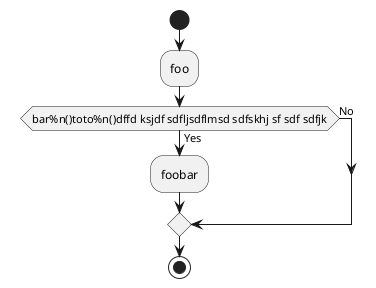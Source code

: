 {
  "sha1": "3ldkijybicurfvihgbvea2x5fu0fvz4",
  "insertion": {
    "when": "2024-05-30T20:48:20.294Z",
    "user": "plantuml@gmail.com"
  }
}
@startuml
start
:foo;
if (bar%n()toto%n()dffd ksjdf sdfljsdflmsd sdfskhj sf sdf sdfjk) then (Yes)
:foobar;
else (No)
endif
stop
@enduml
